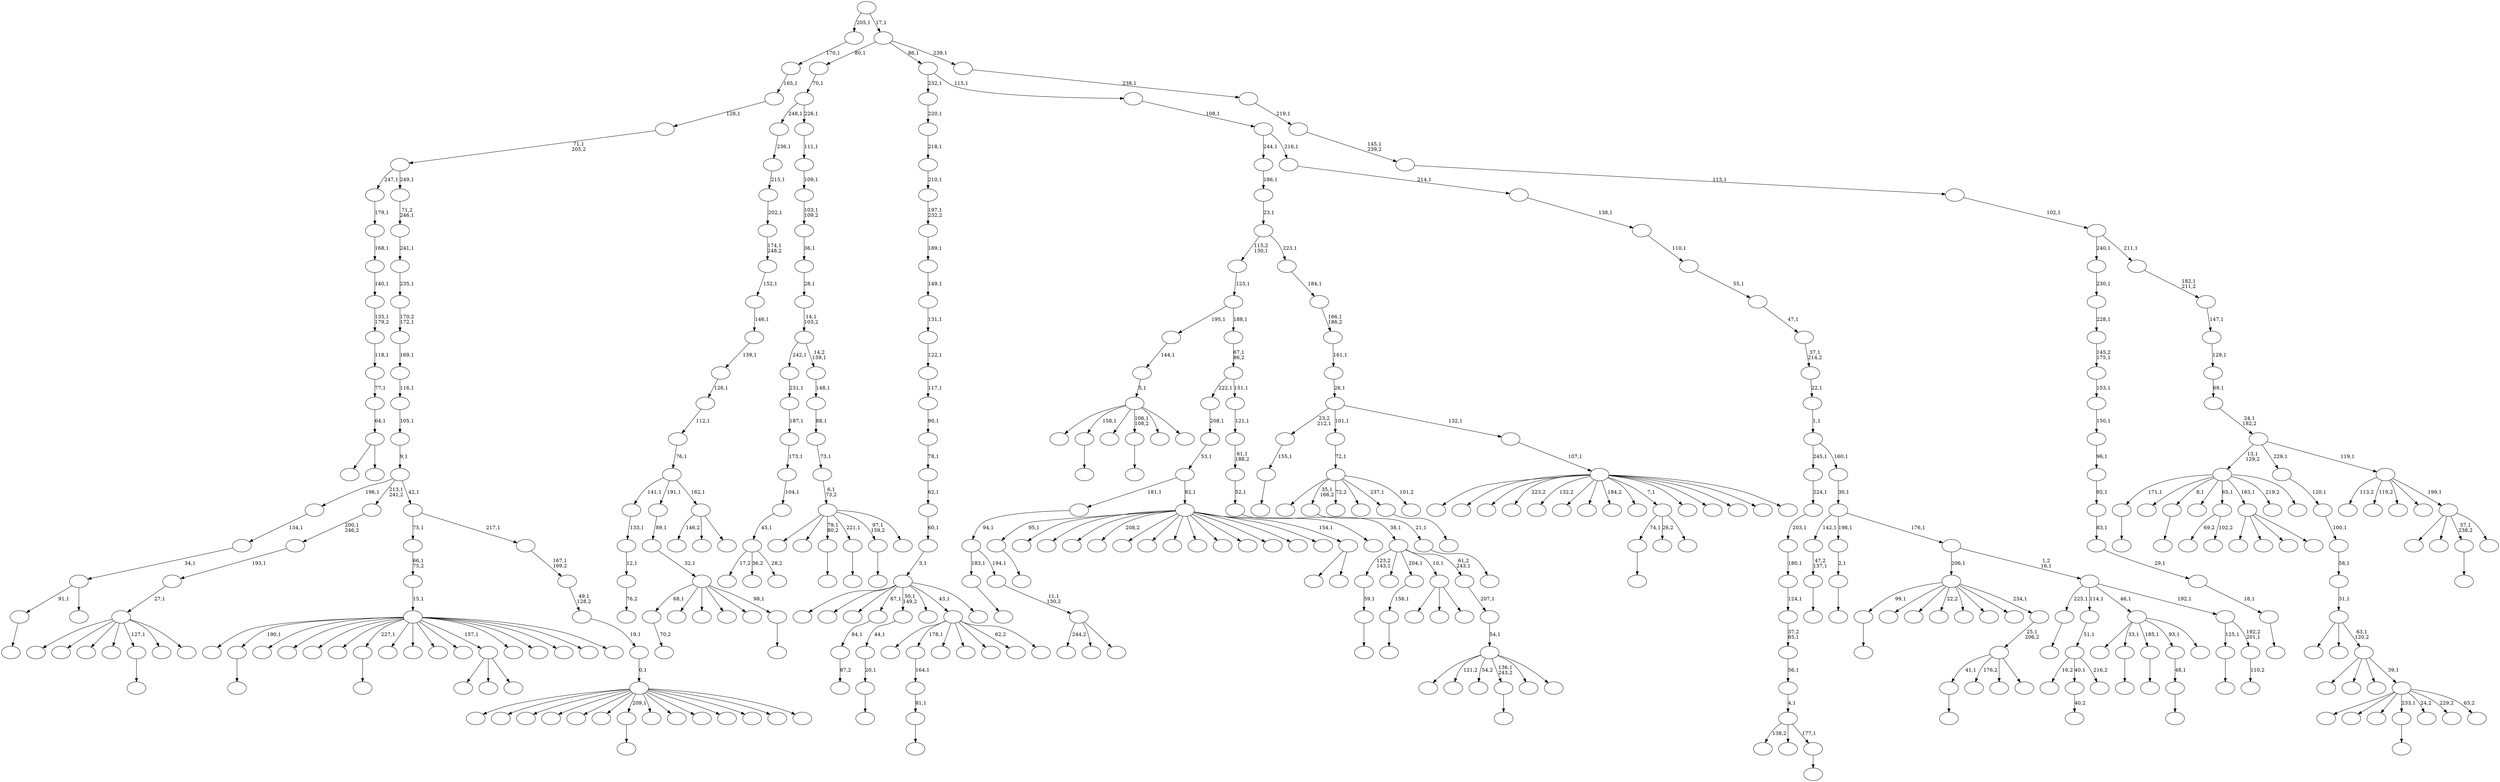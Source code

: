 digraph T {
	450 [label=""]
	449 [label=""]
	448 [label=""]
	447 [label=""]
	446 [label=""]
	445 [label=""]
	444 [label=""]
	443 [label=""]
	442 [label=""]
	441 [label=""]
	440 [label=""]
	439 [label=""]
	438 [label=""]
	437 [label=""]
	436 [label=""]
	435 [label=""]
	434 [label=""]
	433 [label=""]
	432 [label=""]
	431 [label=""]
	430 [label=""]
	429 [label=""]
	428 [label=""]
	427 [label=""]
	426 [label=""]
	425 [label=""]
	424 [label=""]
	423 [label=""]
	422 [label=""]
	421 [label=""]
	420 [label=""]
	419 [label=""]
	418 [label=""]
	417 [label=""]
	416 [label=""]
	415 [label=""]
	414 [label=""]
	413 [label=""]
	412 [label=""]
	411 [label=""]
	410 [label=""]
	409 [label=""]
	408 [label=""]
	407 [label=""]
	406 [label=""]
	405 [label=""]
	404 [label=""]
	403 [label=""]
	402 [label=""]
	401 [label=""]
	400 [label=""]
	399 [label=""]
	398 [label=""]
	397 [label=""]
	396 [label=""]
	395 [label=""]
	394 [label=""]
	393 [label=""]
	392 [label=""]
	391 [label=""]
	390 [label=""]
	389 [label=""]
	388 [label=""]
	387 [label=""]
	386 [label=""]
	385 [label=""]
	384 [label=""]
	383 [label=""]
	382 [label=""]
	381 [label=""]
	380 [label=""]
	379 [label=""]
	378 [label=""]
	377 [label=""]
	376 [label=""]
	375 [label=""]
	374 [label=""]
	373 [label=""]
	372 [label=""]
	371 [label=""]
	370 [label=""]
	369 [label=""]
	368 [label=""]
	367 [label=""]
	366 [label=""]
	365 [label=""]
	364 [label=""]
	363 [label=""]
	362 [label=""]
	361 [label=""]
	360 [label=""]
	359 [label=""]
	358 [label=""]
	357 [label=""]
	356 [label=""]
	355 [label=""]
	354 [label=""]
	353 [label=""]
	352 [label=""]
	351 [label=""]
	350 [label=""]
	349 [label=""]
	348 [label=""]
	347 [label=""]
	346 [label=""]
	345 [label=""]
	344 [label=""]
	343 [label=""]
	342 [label=""]
	341 [label=""]
	340 [label=""]
	339 [label=""]
	338 [label=""]
	337 [label=""]
	336 [label=""]
	335 [label=""]
	334 [label=""]
	333 [label=""]
	332 [label=""]
	331 [label=""]
	330 [label=""]
	329 [label=""]
	328 [label=""]
	327 [label=""]
	326 [label=""]
	325 [label=""]
	324 [label=""]
	323 [label=""]
	322 [label=""]
	321 [label=""]
	320 [label=""]
	319 [label=""]
	318 [label=""]
	317 [label=""]
	316 [label=""]
	315 [label=""]
	314 [label=""]
	313 [label=""]
	312 [label=""]
	311 [label=""]
	310 [label=""]
	309 [label=""]
	308 [label=""]
	307 [label=""]
	306 [label=""]
	305 [label=""]
	304 [label=""]
	303 [label=""]
	302 [label=""]
	301 [label=""]
	300 [label=""]
	299 [label=""]
	298 [label=""]
	297 [label=""]
	296 [label=""]
	295 [label=""]
	294 [label=""]
	293 [label=""]
	292 [label=""]
	291 [label=""]
	290 [label=""]
	289 [label=""]
	288 [label=""]
	287 [label=""]
	286 [label=""]
	285 [label=""]
	284 [label=""]
	283 [label=""]
	282 [label=""]
	281 [label=""]
	280 [label=""]
	279 [label=""]
	278 [label=""]
	277 [label=""]
	276 [label=""]
	275 [label=""]
	274 [label=""]
	273 [label=""]
	272 [label=""]
	271 [label=""]
	270 [label=""]
	269 [label=""]
	268 [label=""]
	267 [label=""]
	266 [label=""]
	265 [label=""]
	264 [label=""]
	263 [label=""]
	262 [label=""]
	261 [label=""]
	260 [label=""]
	259 [label=""]
	258 [label=""]
	257 [label=""]
	256 [label=""]
	255 [label=""]
	254 [label=""]
	253 [label=""]
	252 [label=""]
	251 [label=""]
	250 [label=""]
	249 [label=""]
	248 [label=""]
	247 [label=""]
	246 [label=""]
	245 [label=""]
	244 [label=""]
	243 [label=""]
	242 [label=""]
	241 [label=""]
	240 [label=""]
	239 [label=""]
	238 [label=""]
	237 [label=""]
	236 [label=""]
	235 [label=""]
	234 [label=""]
	233 [label=""]
	232 [label=""]
	231 [label=""]
	230 [label=""]
	229 [label=""]
	228 [label=""]
	227 [label=""]
	226 [label=""]
	225 [label=""]
	224 [label=""]
	223 [label=""]
	222 [label=""]
	221 [label=""]
	220 [label=""]
	219 [label=""]
	218 [label=""]
	217 [label=""]
	216 [label=""]
	215 [label=""]
	214 [label=""]
	213 [label=""]
	212 [label=""]
	211 [label=""]
	210 [label=""]
	209 [label=""]
	208 [label=""]
	207 [label=""]
	206 [label=""]
	205 [label=""]
	204 [label=""]
	203 [label=""]
	202 [label=""]
	201 [label=""]
	200 [label=""]
	199 [label=""]
	198 [label=""]
	197 [label=""]
	196 [label=""]
	195 [label=""]
	194 [label=""]
	193 [label=""]
	192 [label=""]
	191 [label=""]
	190 [label=""]
	189 [label=""]
	188 [label=""]
	187 [label=""]
	186 [label=""]
	185 [label=""]
	184 [label=""]
	183 [label=""]
	182 [label=""]
	181 [label=""]
	180 [label=""]
	179 [label=""]
	178 [label=""]
	177 [label=""]
	176 [label=""]
	175 [label=""]
	174 [label=""]
	173 [label=""]
	172 [label=""]
	171 [label=""]
	170 [label=""]
	169 [label=""]
	168 [label=""]
	167 [label=""]
	166 [label=""]
	165 [label=""]
	164 [label=""]
	163 [label=""]
	162 [label=""]
	161 [label=""]
	160 [label=""]
	159 [label=""]
	158 [label=""]
	157 [label=""]
	156 [label=""]
	155 [label=""]
	154 [label=""]
	153 [label=""]
	152 [label=""]
	151 [label=""]
	150 [label=""]
	149 [label=""]
	148 [label=""]
	147 [label=""]
	146 [label=""]
	145 [label=""]
	144 [label=""]
	143 [label=""]
	142 [label=""]
	141 [label=""]
	140 [label=""]
	139 [label=""]
	138 [label=""]
	137 [label=""]
	136 [label=""]
	135 [label=""]
	134 [label=""]
	133 [label=""]
	132 [label=""]
	131 [label=""]
	130 [label=""]
	129 [label=""]
	128 [label=""]
	127 [label=""]
	126 [label=""]
	125 [label=""]
	124 [label=""]
	123 [label=""]
	122 [label=""]
	121 [label=""]
	120 [label=""]
	119 [label=""]
	118 [label=""]
	117 [label=""]
	116 [label=""]
	115 [label=""]
	114 [label=""]
	113 [label=""]
	112 [label=""]
	111 [label=""]
	110 [label=""]
	109 [label=""]
	108 [label=""]
	107 [label=""]
	106 [label=""]
	105 [label=""]
	104 [label=""]
	103 [label=""]
	102 [label=""]
	101 [label=""]
	100 [label=""]
	99 [label=""]
	98 [label=""]
	97 [label=""]
	96 [label=""]
	95 [label=""]
	94 [label=""]
	93 [label=""]
	92 [label=""]
	91 [label=""]
	90 [label=""]
	89 [label=""]
	88 [label=""]
	87 [label=""]
	86 [label=""]
	85 [label=""]
	84 [label=""]
	83 [label=""]
	82 [label=""]
	81 [label=""]
	80 [label=""]
	79 [label=""]
	78 [label=""]
	77 [label=""]
	76 [label=""]
	75 [label=""]
	74 [label=""]
	73 [label=""]
	72 [label=""]
	71 [label=""]
	70 [label=""]
	69 [label=""]
	68 [label=""]
	67 [label=""]
	66 [label=""]
	65 [label=""]
	64 [label=""]
	63 [label=""]
	62 [label=""]
	61 [label=""]
	60 [label=""]
	59 [label=""]
	58 [label=""]
	57 [label=""]
	56 [label=""]
	55 [label=""]
	54 [label=""]
	53 [label=""]
	52 [label=""]
	51 [label=""]
	50 [label=""]
	49 [label=""]
	48 [label=""]
	47 [label=""]
	46 [label=""]
	45 [label=""]
	44 [label=""]
	43 [label=""]
	42 [label=""]
	41 [label=""]
	40 [label=""]
	39 [label=""]
	38 [label=""]
	37 [label=""]
	36 [label=""]
	35 [label=""]
	34 [label=""]
	33 [label=""]
	32 [label=""]
	31 [label=""]
	30 [label=""]
	29 [label=""]
	28 [label=""]
	27 [label=""]
	26 [label=""]
	25 [label=""]
	24 [label=""]
	23 [label=""]
	22 [label=""]
	21 [label=""]
	20 [label=""]
	19 [label=""]
	18 [label=""]
	17 [label=""]
	16 [label=""]
	15 [label=""]
	14 [label=""]
	13 [label=""]
	12 [label=""]
	11 [label=""]
	10 [label=""]
	9 [label=""]
	8 [label=""]
	7 [label=""]
	6 [label=""]
	5 [label=""]
	4 [label=""]
	3 [label=""]
	2 [label=""]
	1 [label=""]
	0 [label=""]
	444 -> 445 [label=""]
	440 -> 441 [label=""]
	437 -> 438 [label=""]
	435 -> 436 [label=""]
	434 -> 435 [label="47,2\n137,1"]
	432 -> 433 [label=""]
	427 -> 428 [label=""]
	423 -> 424 [label=""]
	416 -> 417 [label=""]
	412 -> 413 [label=""]
	407 -> 408 [label=""]
	406 -> 407 [label="18,1"]
	405 -> 406 [label="29,1"]
	404 -> 405 [label="83,1"]
	403 -> 404 [label="92,1"]
	402 -> 403 [label="96,1"]
	401 -> 402 [label="150,1"]
	400 -> 401 [label="153,1"]
	399 -> 400 [label="145,2\n175,1"]
	398 -> 399 [label="228,1"]
	397 -> 398 [label="230,1"]
	395 -> 396 [label=""]
	387 -> 388 [label="70,2"]
	385 -> 386 [label="76,2"]
	384 -> 385 [label="12,1"]
	383 -> 384 [label="133,1"]
	380 -> 381 [label=""]
	373 -> 374 [label=""]
	367 -> 368 [label=""]
	366 -> 367 [label="81,1"]
	365 -> 366 [label="164,1"]
	363 -> 364 [label=""]
	352 -> 353 [label=""]
	349 -> 350 [label="87,2"]
	348 -> 349 [label="84,1"]
	341 -> 342 [label=""]
	334 -> 335 [label=""]
	329 -> 330 [label="40,2"]
	326 -> 327 [label=""]
	325 -> 326 [label="155,1"]
	322 -> 323 [label=""]
	321 -> 322 [label="20,1"]
	320 -> 321 [label="44,1"]
	318 -> 319 [label=""]
	314 -> 315 [label=""]
	313 -> 314 [label="21,1"]
	306 -> 307 [label=""]
	299 -> 300 [label=""]
	294 -> 420 [label=""]
	294 -> 412 [label="158,1"]
	294 -> 409 [label=""]
	294 -> 395 [label="106,1\n108,2"]
	294 -> 351 [label=""]
	294 -> 295 [label=""]
	293 -> 294 [label="5,1"]
	292 -> 293 [label="144,1"]
	290 -> 291 [label=""]
	279 -> 280 [label=""]
	278 -> 279 [label="2,1"]
	276 -> 277 [label=""]
	274 -> 275 [label=""]
	273 -> 393 [label="138,2"]
	273 -> 301 [label=""]
	273 -> 274 [label="177,1"]
	272 -> 273 [label="4,1"]
	271 -> 272 [label="56,1"]
	270 -> 271 [label="37,2\n85,1"]
	269 -> 270 [label="124,1"]
	268 -> 269 [label="180,1"]
	267 -> 268 [label="203,1"]
	266 -> 267 [label="224,1"]
	264 -> 265 [label=""]
	263 -> 387 [label="68,1"]
	263 -> 375 [label=""]
	263 -> 369 [label=""]
	263 -> 362 [label=""]
	263 -> 285 [label=""]
	263 -> 264 [label="98,1"]
	262 -> 263 [label="32,1"]
	261 -> 262 [label="89,1"]
	259 -> 260 [label=""]
	256 -> 257 [label=""]
	255 -> 256 [label="59,1"]
	248 -> 373 [label="74,1"]
	248 -> 354 [label="26,2"]
	248 -> 249 [label=""]
	245 -> 443 [label="69,2"]
	245 -> 246 [label="102,2"]
	242 -> 416 [label="91,1"]
	242 -> 243 [label=""]
	241 -> 242 [label="34,1"]
	240 -> 241 [label="134,1"]
	237 -> 238 [label=""]
	233 -> 410 [label="17,2"]
	233 -> 302 [label="36,2"]
	233 -> 234 [label="28,2"]
	232 -> 233 [label="45,1"]
	231 -> 232 [label="104,1"]
	230 -> 231 [label="173,1"]
	229 -> 230 [label="187,1"]
	228 -> 229 [label="231,1"]
	224 -> 356 [label="146,2"]
	224 -> 287 [label=""]
	224 -> 225 [label=""]
	223 -> 383 [label="141,1"]
	223 -> 261 [label="191,1"]
	223 -> 224 [label="162,1"]
	222 -> 223 [label="76,1"]
	221 -> 222 [label="112,1"]
	220 -> 221 [label="126,1"]
	219 -> 220 [label="139,1"]
	218 -> 219 [label="146,1"]
	217 -> 218 [label="152,1"]
	216 -> 217 [label="174,1\n248,2"]
	215 -> 216 [label="202,1"]
	214 -> 215 [label="215,1"]
	213 -> 214 [label="236,1"]
	210 -> 442 [label="16,2"]
	210 -> 329 [label="40,1"]
	210 -> 211 [label="216,2"]
	209 -> 210 [label="51,1"]
	206 -> 207 [label=""]
	205 -> 206 [label="48,1"]
	203 -> 449 [label=""]
	203 -> 339 [label=""]
	203 -> 308 [label=""]
	203 -> 204 [label=""]
	196 -> 358 [label=""]
	196 -> 244 [label=""]
	196 -> 197 [label=""]
	191 -> 192 [label=""]
	190 -> 191 [label="156,1"]
	188 -> 189 [label=""]
	179 -> 334 [label="41,1"]
	179 -> 305 [label="176,2"]
	179 -> 288 [label=""]
	179 -> 180 [label=""]
	178 -> 179 [label="25,1\n206,2"]
	177 -> 423 [label="99,1"]
	177 -> 418 [label=""]
	177 -> 392 [label=""]
	177 -> 357 [label="22,2"]
	177 -> 344 [label=""]
	177 -> 282 [label=""]
	177 -> 227 [label=""]
	177 -> 178 [label="234,1"]
	170 -> 371 [label=""]
	170 -> 324 [label=""]
	170 -> 171 [label=""]
	168 -> 391 [label=""]
	168 -> 313 [label="35,1\n166,2"]
	168 -> 284 [label="72,2"]
	168 -> 251 [label=""]
	168 -> 188 [label="237,1"]
	168 -> 169 [label="101,2"]
	167 -> 168 [label="72,1"]
	165 -> 166 [label=""]
	163 -> 437 [label="171,1"]
	163 -> 309 [label=""]
	163 -> 290 [label="8,1"]
	163 -> 250 [label=""]
	163 -> 245 [label="65,1"]
	163 -> 203 [label="163,1"]
	163 -> 181 [label="219,2"]
	163 -> 164 [label=""]
	160 -> 340 [label=""]
	160 -> 161 [label=""]
	158 -> 429 [label=""]
	158 -> 421 [label=""]
	158 -> 370 [label=""]
	158 -> 310 [label=""]
	158 -> 299 [label="127,1"]
	158 -> 297 [label=""]
	158 -> 159 [label=""]
	157 -> 158 [label="27,1"]
	156 -> 157 [label="193,1"]
	155 -> 156 [label="200,1\n246,2"]
	151 -> 152 [label=""]
	149 -> 414 [label="244,2"]
	149 -> 377 [label=""]
	149 -> 150 [label=""]
	148 -> 149 [label="11,1\n130,2"]
	147 -> 341 [label="183,1"]
	147 -> 148 [label="194,1"]
	146 -> 147 [label="94,1"]
	144 -> 425 [label=""]
	144 -> 380 [label="190,1"]
	144 -> 359 [label=""]
	144 -> 337 [label=""]
	144 -> 328 [label=""]
	144 -> 289 [label=""]
	144 -> 259 [label="227,1"]
	144 -> 247 [label=""]
	144 -> 236 [label=""]
	144 -> 235 [label=""]
	144 -> 202 [label=""]
	144 -> 196 [label="157,1"]
	144 -> 185 [label=""]
	144 -> 184 [label=""]
	144 -> 154 [label=""]
	144 -> 153 [label=""]
	144 -> 145 [label=""]
	143 -> 144 [label="15,1"]
	142 -> 143 [label="66,1\n75,2"]
	140 -> 446 [label=""]
	140 -> 440 [label="33,1"]
	140 -> 306 [label="185,1"]
	140 -> 205 [label="93,1"]
	140 -> 141 [label=""]
	138 -> 378 [label=""]
	138 -> 139 [label=""]
	137 -> 138 [label="64,1"]
	136 -> 137 [label="77,1"]
	135 -> 136 [label="118,1"]
	134 -> 135 [label="135,1\n179,2"]
	133 -> 134 [label="140,1"]
	132 -> 133 [label="168,1"]
	131 -> 132 [label="179,1"]
	128 -> 390 [label=""]
	128 -> 365 [label="178,1"]
	128 -> 338 [label=""]
	128 -> 316 [label=""]
	128 -> 226 [label=""]
	128 -> 199 [label="62,2"]
	128 -> 129 [label=""]
	126 -> 450 [label=""]
	126 -> 448 [label=""]
	126 -> 444 [label="79,1\n80,2"]
	126 -> 432 [label="221,1"]
	126 -> 363 [label="97,1\n159,2"]
	126 -> 127 [label=""]
	125 -> 126 [label="6,1\n73,2"]
	124 -> 125 [label="73,1"]
	123 -> 124 [label="88,1"]
	122 -> 123 [label="148,1"]
	121 -> 228 [label="242,1"]
	121 -> 122 [label="14,2\n159,1"]
	120 -> 121 [label="14,1\n103,2"]
	119 -> 120 [label="28,1"]
	118 -> 119 [label="36,1"]
	117 -> 118 [label="103,1\n109,2"]
	116 -> 117 [label="109,1"]
	115 -> 116 [label="111,1"]
	114 -> 213 [label="248,1"]
	114 -> 115 [label="226,1"]
	113 -> 114 [label="70,1"]
	111 -> 430 [label=""]
	111 -> 419 [label=""]
	111 -> 389 [label=""]
	111 -> 361 [label=""]
	111 -> 346 [label=""]
	111 -> 333 [label=""]
	111 -> 318 [label="209,1"]
	111 -> 298 [label=""]
	111 -> 283 [label=""]
	111 -> 186 [label=""]
	111 -> 183 [label=""]
	111 -> 176 [label=""]
	111 -> 173 [label=""]
	111 -> 112 [label=""]
	110 -> 111 [label="0,1"]
	109 -> 110 [label="19,1"]
	108 -> 109 [label="49,1\n128,2"]
	107 -> 108 [label="167,1\n169,2"]
	106 -> 142 [label="75,1"]
	106 -> 107 [label="217,1"]
	105 -> 240 [label="196,1"]
	105 -> 155 [label="213,1\n241,2"]
	105 -> 106 [label="42,1"]
	104 -> 105 [label="9,1"]
	103 -> 104 [label="105,1"]
	102 -> 103 [label="116,1"]
	101 -> 102 [label="169,1"]
	100 -> 101 [label="170,2\n172,1"]
	99 -> 100 [label="235,1"]
	98 -> 99 [label="241,1"]
	97 -> 98 [label="71,2\n246,1"]
	96 -> 131 [label="247,1"]
	96 -> 97 [label="249,1"]
	95 -> 96 [label="71,1\n205,2"]
	94 -> 95 [label="128,1"]
	93 -> 94 [label="165,1"]
	92 -> 93 [label="170,1"]
	90 -> 427 [label="95,1"]
	90 -> 422 [label=""]
	90 -> 355 [label=""]
	90 -> 336 [label=""]
	90 -> 332 [label="208,2"]
	90 -> 312 [label=""]
	90 -> 286 [label=""]
	90 -> 253 [label=""]
	90 -> 252 [label=""]
	90 -> 200 [label=""]
	90 -> 187 [label=""]
	90 -> 175 [label=""]
	90 -> 174 [label=""]
	90 -> 172 [label=""]
	90 -> 160 [label="154,1"]
	90 -> 91 [label=""]
	89 -> 146 [label="181,1"]
	89 -> 90 [label="82,1"]
	88 -> 89 [label="53,1"]
	87 -> 88 [label="208,1"]
	84 -> 311 [label=""]
	84 -> 198 [label="121,2"]
	84 -> 182 [label="54,2"]
	84 -> 151 [label="136,1\n243,2"]
	84 -> 130 [label=""]
	84 -> 85 [label=""]
	83 -> 84 [label="54,1"]
	82 -> 83 [label="207,1"]
	81 -> 255 [label="123,2\n143,1"]
	81 -> 254 [label=""]
	81 -> 190 [label="204,1"]
	81 -> 170 [label="10,1"]
	81 -> 82 [label="61,2\n243,1"]
	80 -> 81 [label="38,1"]
	79 -> 80 [label="52,1"]
	78 -> 79 [label="61,1\n188,2"]
	77 -> 78 [label="121,1"]
	76 -> 87 [label="222,1"]
	76 -> 77 [label="151,1"]
	75 -> 76 [label="67,1\n86,2"]
	74 -> 292 [label="195,1"]
	74 -> 75 [label="188,1"]
	73 -> 74 [label="123,1"]
	71 -> 447 [label=""]
	71 -> 439 [label=""]
	71 -> 426 [label=""]
	71 -> 415 [label="223,2"]
	71 -> 411 [label="132,2"]
	71 -> 379 [label=""]
	71 -> 304 [label=""]
	71 -> 303 [label="184,2"]
	71 -> 296 [label=""]
	71 -> 248 [label="7,1"]
	71 -> 201 [label=""]
	71 -> 195 [label=""]
	71 -> 193 [label=""]
	71 -> 86 [label=""]
	71 -> 72 [label=""]
	70 -> 71 [label="107,1"]
	69 -> 325 [label="23,2\n212,1"]
	69 -> 167 [label="101,1"]
	69 -> 70 [label="132,1"]
	68 -> 69 [label="26,1"]
	67 -> 68 [label="161,1"]
	66 -> 67 [label="166,1\n186,2"]
	65 -> 66 [label="184,1"]
	64 -> 73 [label="115,2\n130,1"]
	64 -> 65 [label="223,1"]
	63 -> 64 [label="23,1"]
	62 -> 63 [label="186,1"]
	60 -> 431 [label=""]
	60 -> 382 [label=""]
	60 -> 360 [label=""]
	60 -> 348 [label="87,1"]
	60 -> 320 [label="50,1\n149,2"]
	60 -> 194 [label=""]
	60 -> 128 [label="43,1"]
	60 -> 61 [label=""]
	59 -> 60 [label="3,1"]
	58 -> 59 [label="60,1"]
	57 -> 58 [label="62,1"]
	56 -> 57 [label="78,1"]
	55 -> 56 [label="90,1"]
	54 -> 55 [label="117,1"]
	53 -> 54 [label="122,1"]
	52 -> 53 [label="131,1"]
	51 -> 52 [label="149,1"]
	50 -> 51 [label="189,1"]
	49 -> 50 [label="197,1\n232,2"]
	48 -> 49 [label="210,1"]
	47 -> 48 [label="218,1"]
	46 -> 47 [label="220,1"]
	44 -> 376 [label=""]
	44 -> 343 [label=""]
	44 -> 281 [label=""]
	44 -> 237 [label="233,1"]
	44 -> 212 [label="24,2"]
	44 -> 162 [label="229,2"]
	44 -> 45 [label="63,2"]
	43 -> 347 [label=""]
	43 -> 345 [label=""]
	43 -> 208 [label=""]
	43 -> 44 [label="39,1"]
	42 -> 372 [label=""]
	42 -> 331 [label=""]
	42 -> 43 [label="63,1\n120,2"]
	41 -> 42 [label="31,1"]
	40 -> 41 [label="58,1"]
	39 -> 40 [label="100,1"]
	38 -> 39 [label="120,1"]
	34 -> 35 [label="110,2"]
	33 -> 352 [label="125,1"]
	33 -> 34 [label="192,2\n201,1"]
	32 -> 276 [label="225,1"]
	32 -> 209 [label="114,1"]
	32 -> 140 [label="46,1"]
	32 -> 33 [label="192,1"]
	31 -> 177 [label="206,1"]
	31 -> 32 [label="1,2\n16,1"]
	30 -> 434 [label="142,1"]
	30 -> 278 [label="198,1"]
	30 -> 31 [label="176,1"]
	29 -> 30 [label="30,1"]
	28 -> 266 [label="245,1"]
	28 -> 29 [label="160,1"]
	27 -> 28 [label="1,1"]
	26 -> 27 [label="22,1"]
	25 -> 26 [label="37,1\n214,2"]
	24 -> 25 [label="47,1"]
	23 -> 24 [label="55,1"]
	22 -> 23 [label="110,1"]
	21 -> 22 [label="138,1"]
	20 -> 21 [label="214,1"]
	19 -> 62 [label="244,1"]
	19 -> 20 [label="216,1"]
	18 -> 19 [label="108,1"]
	17 -> 46 [label="232,1"]
	17 -> 18 [label="115,1"]
	15 -> 258 [label=""]
	15 -> 239 [label=""]
	15 -> 165 [label="57,1\n238,2"]
	15 -> 16 [label=""]
	14 -> 394 [label="113,2"]
	14 -> 317 [label="119,2"]
	14 -> 37 [label=""]
	14 -> 36 [label=""]
	14 -> 15 [label="199,1"]
	13 -> 163 [label="13,1\n129,2"]
	13 -> 38 [label="229,1"]
	13 -> 14 [label="119,1"]
	12 -> 13 [label="24,1\n182,2"]
	11 -> 12 [label="69,1"]
	10 -> 11 [label="129,1"]
	9 -> 10 [label="147,1"]
	8 -> 9 [label="182,1\n211,2"]
	7 -> 397 [label="240,1"]
	7 -> 8 [label="211,1"]
	6 -> 7 [label="102,1"]
	5 -> 6 [label="113,1"]
	4 -> 5 [label="145,1\n239,2"]
	3 -> 4 [label="219,1"]
	2 -> 3 [label="238,1"]
	1 -> 113 [label="80,1"]
	1 -> 17 [label="86,1"]
	1 -> 2 [label="239,1"]
	0 -> 92 [label="205,1"]
	0 -> 1 [label="17,1"]
}
